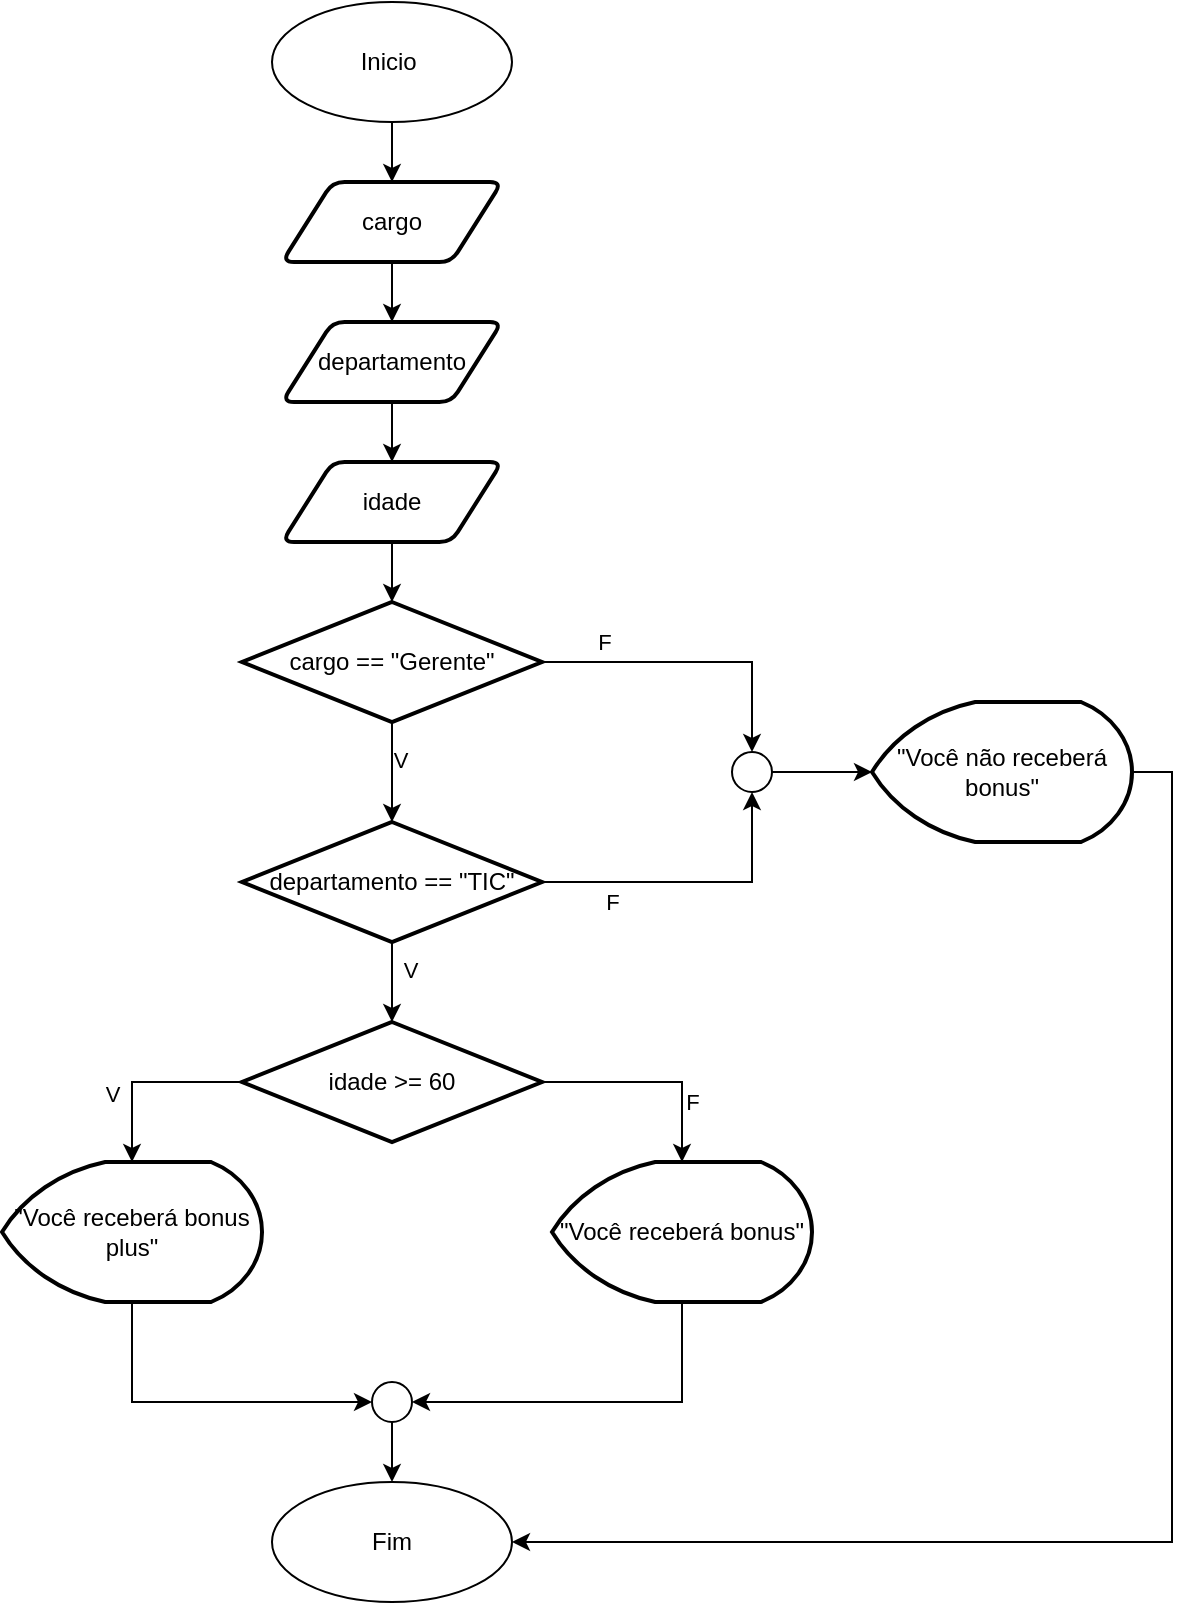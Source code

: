 <mxfile version="26.0.4">
  <diagram name="Página-1" id="mwAaLEIT6iA7-zL4VbdZ">
    <mxGraphModel dx="1987" dy="907" grid="1" gridSize="10" guides="1" tooltips="1" connect="1" arrows="1" fold="1" page="1" pageScale="1" pageWidth="827" pageHeight="1169" math="0" shadow="0">
      <root>
        <mxCell id="0" />
        <mxCell id="1" parent="0" />
        <mxCell id="BWEmrhBkmG2nC_ujIj8v-6" style="edgeStyle=orthogonalEdgeStyle;rounded=0;orthogonalLoop=1;jettySize=auto;html=1;exitX=0.5;exitY=1;exitDx=0;exitDy=0;entryX=0.5;entryY=0;entryDx=0;entryDy=0;" edge="1" parent="1" source="BWEmrhBkmG2nC_ujIj8v-1" target="BWEmrhBkmG2nC_ujIj8v-3">
          <mxGeometry relative="1" as="geometry" />
        </mxCell>
        <mxCell id="BWEmrhBkmG2nC_ujIj8v-1" value="Inicio&amp;nbsp;" style="ellipse;whiteSpace=wrap;html=1;" vertex="1" parent="1">
          <mxGeometry x="340" y="70" width="120" height="60" as="geometry" />
        </mxCell>
        <mxCell id="BWEmrhBkmG2nC_ujIj8v-2" value="Fim" style="ellipse;whiteSpace=wrap;html=1;" vertex="1" parent="1">
          <mxGeometry x="340" y="810" width="120" height="60" as="geometry" />
        </mxCell>
        <mxCell id="BWEmrhBkmG2nC_ujIj8v-7" style="edgeStyle=orthogonalEdgeStyle;rounded=0;orthogonalLoop=1;jettySize=auto;html=1;exitX=0.5;exitY=1;exitDx=0;exitDy=0;entryX=0.5;entryY=0;entryDx=0;entryDy=0;" edge="1" parent="1" source="BWEmrhBkmG2nC_ujIj8v-3" target="BWEmrhBkmG2nC_ujIj8v-4">
          <mxGeometry relative="1" as="geometry" />
        </mxCell>
        <mxCell id="BWEmrhBkmG2nC_ujIj8v-3" value="cargo" style="shape=parallelogram;html=1;strokeWidth=2;perimeter=parallelogramPerimeter;whiteSpace=wrap;rounded=1;arcSize=12;size=0.23;" vertex="1" parent="1">
          <mxGeometry x="345" y="160" width="110" height="40" as="geometry" />
        </mxCell>
        <mxCell id="BWEmrhBkmG2nC_ujIj8v-8" style="edgeStyle=orthogonalEdgeStyle;rounded=0;orthogonalLoop=1;jettySize=auto;html=1;exitX=0.5;exitY=1;exitDx=0;exitDy=0;entryX=0.5;entryY=0;entryDx=0;entryDy=0;" edge="1" parent="1" source="BWEmrhBkmG2nC_ujIj8v-4" target="BWEmrhBkmG2nC_ujIj8v-5">
          <mxGeometry relative="1" as="geometry" />
        </mxCell>
        <mxCell id="BWEmrhBkmG2nC_ujIj8v-4" value="departamento" style="shape=parallelogram;html=1;strokeWidth=2;perimeter=parallelogramPerimeter;whiteSpace=wrap;rounded=1;arcSize=12;size=0.23;" vertex="1" parent="1">
          <mxGeometry x="345" y="230" width="110" height="40" as="geometry" />
        </mxCell>
        <mxCell id="BWEmrhBkmG2nC_ujIj8v-5" value="idade" style="shape=parallelogram;html=1;strokeWidth=2;perimeter=parallelogramPerimeter;whiteSpace=wrap;rounded=1;arcSize=12;size=0.23;" vertex="1" parent="1">
          <mxGeometry x="345" y="300" width="110" height="40" as="geometry" />
        </mxCell>
        <mxCell id="BWEmrhBkmG2nC_ujIj8v-9" value="cargo == &quot;Gerente&quot;" style="strokeWidth=2;html=1;shape=mxgraph.flowchart.decision;whiteSpace=wrap;" vertex="1" parent="1">
          <mxGeometry x="325" y="370" width="150" height="60" as="geometry" />
        </mxCell>
        <mxCell id="BWEmrhBkmG2nC_ujIj8v-10" value="departamento == &quot;TIC&quot;" style="strokeWidth=2;html=1;shape=mxgraph.flowchart.decision;whiteSpace=wrap;" vertex="1" parent="1">
          <mxGeometry x="325" y="480" width="150" height="60" as="geometry" />
        </mxCell>
        <mxCell id="BWEmrhBkmG2nC_ujIj8v-11" style="edgeStyle=orthogonalEdgeStyle;rounded=0;orthogonalLoop=1;jettySize=auto;html=1;exitX=0.5;exitY=1;exitDx=0;exitDy=0;entryX=0.5;entryY=0;entryDx=0;entryDy=0;entryPerimeter=0;" edge="1" parent="1" source="BWEmrhBkmG2nC_ujIj8v-5" target="BWEmrhBkmG2nC_ujIj8v-9">
          <mxGeometry relative="1" as="geometry" />
        </mxCell>
        <mxCell id="BWEmrhBkmG2nC_ujIj8v-12" style="edgeStyle=orthogonalEdgeStyle;rounded=0;orthogonalLoop=1;jettySize=auto;html=1;exitX=0.5;exitY=1;exitDx=0;exitDy=0;exitPerimeter=0;entryX=0.5;entryY=0;entryDx=0;entryDy=0;entryPerimeter=0;" edge="1" parent="1" source="BWEmrhBkmG2nC_ujIj8v-9" target="BWEmrhBkmG2nC_ujIj8v-10">
          <mxGeometry relative="1" as="geometry" />
        </mxCell>
        <mxCell id="BWEmrhBkmG2nC_ujIj8v-13" value="V" style="edgeLabel;html=1;align=center;verticalAlign=middle;resizable=0;points=[];" vertex="1" connectable="0" parent="BWEmrhBkmG2nC_ujIj8v-12">
          <mxGeometry x="-0.267" y="4" relative="1" as="geometry">
            <mxPoint as="offset" />
          </mxGeometry>
        </mxCell>
        <mxCell id="BWEmrhBkmG2nC_ujIj8v-18" style="edgeStyle=orthogonalEdgeStyle;rounded=0;orthogonalLoop=1;jettySize=auto;html=1;exitX=1;exitY=0.5;exitDx=0;exitDy=0;exitPerimeter=0;entryX=1;entryY=0.5;entryDx=0;entryDy=0;" edge="1" parent="1" source="BWEmrhBkmG2nC_ujIj8v-14" target="BWEmrhBkmG2nC_ujIj8v-2">
          <mxGeometry relative="1" as="geometry" />
        </mxCell>
        <mxCell id="BWEmrhBkmG2nC_ujIj8v-14" value="&quot;Você não receberá bonus&quot;" style="strokeWidth=2;html=1;shape=mxgraph.flowchart.display;whiteSpace=wrap;" vertex="1" parent="1">
          <mxGeometry x="640" y="420" width="130" height="70" as="geometry" />
        </mxCell>
        <mxCell id="BWEmrhBkmG2nC_ujIj8v-16" style="edgeStyle=orthogonalEdgeStyle;rounded=0;orthogonalLoop=1;jettySize=auto;html=1;exitX=1;exitY=0.5;exitDx=0;exitDy=0;exitPerimeter=0;entryX=0.5;entryY=0;entryDx=0;entryDy=0;entryPerimeter=0;" edge="1" parent="1" source="BWEmrhBkmG2nC_ujIj8v-9" target="BWEmrhBkmG2nC_ujIj8v-29">
          <mxGeometry relative="1" as="geometry" />
        </mxCell>
        <mxCell id="BWEmrhBkmG2nC_ujIj8v-32" value="F" style="edgeLabel;html=1;align=center;verticalAlign=middle;resizable=0;points=[];" vertex="1" connectable="0" parent="BWEmrhBkmG2nC_ujIj8v-16">
          <mxGeometry x="-0.587" y="3" relative="1" as="geometry">
            <mxPoint y="-7" as="offset" />
          </mxGeometry>
        </mxCell>
        <mxCell id="BWEmrhBkmG2nC_ujIj8v-17" style="edgeStyle=orthogonalEdgeStyle;rounded=0;orthogonalLoop=1;jettySize=auto;html=1;exitX=1;exitY=0.5;exitDx=0;exitDy=0;exitPerimeter=0;entryX=0.5;entryY=1;entryDx=0;entryDy=0;entryPerimeter=0;" edge="1" parent="1" source="BWEmrhBkmG2nC_ujIj8v-10" target="BWEmrhBkmG2nC_ujIj8v-29">
          <mxGeometry relative="1" as="geometry" />
        </mxCell>
        <mxCell id="BWEmrhBkmG2nC_ujIj8v-33" value="F" style="edgeLabel;html=1;align=center;verticalAlign=middle;resizable=0;points=[];" vertex="1" connectable="0" parent="BWEmrhBkmG2nC_ujIj8v-17">
          <mxGeometry x="-0.533" y="3" relative="1" as="geometry">
            <mxPoint y="13" as="offset" />
          </mxGeometry>
        </mxCell>
        <mxCell id="BWEmrhBkmG2nC_ujIj8v-19" value="idade &amp;gt;= 60" style="strokeWidth=2;html=1;shape=mxgraph.flowchart.decision;whiteSpace=wrap;" vertex="1" parent="1">
          <mxGeometry x="325" y="580" width="150" height="60" as="geometry" />
        </mxCell>
        <mxCell id="BWEmrhBkmG2nC_ujIj8v-20" style="edgeStyle=orthogonalEdgeStyle;rounded=0;orthogonalLoop=1;jettySize=auto;html=1;exitX=0.5;exitY=1;exitDx=0;exitDy=0;exitPerimeter=0;entryX=0.5;entryY=0;entryDx=0;entryDy=0;entryPerimeter=0;" edge="1" parent="1" source="BWEmrhBkmG2nC_ujIj8v-10" target="BWEmrhBkmG2nC_ujIj8v-19">
          <mxGeometry relative="1" as="geometry" />
        </mxCell>
        <mxCell id="BWEmrhBkmG2nC_ujIj8v-21" value="V" style="edgeLabel;html=1;align=center;verticalAlign=middle;resizable=0;points=[];" vertex="1" connectable="0" parent="BWEmrhBkmG2nC_ujIj8v-20">
          <mxGeometry x="-0.3" y="9" relative="1" as="geometry">
            <mxPoint as="offset" />
          </mxGeometry>
        </mxCell>
        <mxCell id="BWEmrhBkmG2nC_ujIj8v-22" value="&quot;Você receberá bonus&quot;" style="strokeWidth=2;html=1;shape=mxgraph.flowchart.display;whiteSpace=wrap;" vertex="1" parent="1">
          <mxGeometry x="480" y="650" width="130" height="70" as="geometry" />
        </mxCell>
        <mxCell id="BWEmrhBkmG2nC_ujIj8v-23" value="&quot;Você receberá bonus&lt;div&gt;plus&quot;&lt;/div&gt;" style="strokeWidth=2;html=1;shape=mxgraph.flowchart.display;whiteSpace=wrap;" vertex="1" parent="1">
          <mxGeometry x="205" y="650" width="130" height="70" as="geometry" />
        </mxCell>
        <mxCell id="BWEmrhBkmG2nC_ujIj8v-24" style="edgeStyle=orthogonalEdgeStyle;rounded=0;orthogonalLoop=1;jettySize=auto;html=1;exitX=0;exitY=0.5;exitDx=0;exitDy=0;exitPerimeter=0;entryX=0.5;entryY=0;entryDx=0;entryDy=0;entryPerimeter=0;" edge="1" parent="1" source="BWEmrhBkmG2nC_ujIj8v-19" target="BWEmrhBkmG2nC_ujIj8v-23">
          <mxGeometry relative="1" as="geometry" />
        </mxCell>
        <mxCell id="BWEmrhBkmG2nC_ujIj8v-28" value="V" style="edgeLabel;html=1;align=center;verticalAlign=middle;resizable=0;points=[];" vertex="1" connectable="0" parent="BWEmrhBkmG2nC_ujIj8v-24">
          <mxGeometry x="0.284" y="-1" relative="1" as="geometry">
            <mxPoint x="-9" as="offset" />
          </mxGeometry>
        </mxCell>
        <mxCell id="BWEmrhBkmG2nC_ujIj8v-25" style="edgeStyle=orthogonalEdgeStyle;rounded=0;orthogonalLoop=1;jettySize=auto;html=1;exitX=1;exitY=0.5;exitDx=0;exitDy=0;exitPerimeter=0;entryX=0.5;entryY=0;entryDx=0;entryDy=0;entryPerimeter=0;" edge="1" parent="1" source="BWEmrhBkmG2nC_ujIj8v-19" target="BWEmrhBkmG2nC_ujIj8v-22">
          <mxGeometry relative="1" as="geometry" />
        </mxCell>
        <mxCell id="BWEmrhBkmG2nC_ujIj8v-27" value="F" style="edgeLabel;html=1;align=center;verticalAlign=middle;resizable=0;points=[];" vertex="1" connectable="0" parent="BWEmrhBkmG2nC_ujIj8v-25">
          <mxGeometry x="0.382" y="3" relative="1" as="geometry">
            <mxPoint x="2" y="4" as="offset" />
          </mxGeometry>
        </mxCell>
        <mxCell id="BWEmrhBkmG2nC_ujIj8v-29" value="" style="verticalLabelPosition=bottom;verticalAlign=top;html=1;shape=mxgraph.flowchart.on-page_reference;" vertex="1" parent="1">
          <mxGeometry x="570" y="445" width="20" height="20" as="geometry" />
        </mxCell>
        <mxCell id="BWEmrhBkmG2nC_ujIj8v-31" style="edgeStyle=orthogonalEdgeStyle;rounded=0;orthogonalLoop=1;jettySize=auto;html=1;exitX=1;exitY=0.5;exitDx=0;exitDy=0;exitPerimeter=0;entryX=0;entryY=0.5;entryDx=0;entryDy=0;entryPerimeter=0;" edge="1" parent="1" source="BWEmrhBkmG2nC_ujIj8v-29" target="BWEmrhBkmG2nC_ujIj8v-14">
          <mxGeometry relative="1" as="geometry" />
        </mxCell>
        <mxCell id="BWEmrhBkmG2nC_ujIj8v-39" style="edgeStyle=orthogonalEdgeStyle;rounded=0;orthogonalLoop=1;jettySize=auto;html=1;exitX=0.5;exitY=1;exitDx=0;exitDy=0;exitPerimeter=0;entryX=0.5;entryY=0;entryDx=0;entryDy=0;" edge="1" parent="1" source="BWEmrhBkmG2nC_ujIj8v-34" target="BWEmrhBkmG2nC_ujIj8v-2">
          <mxGeometry relative="1" as="geometry" />
        </mxCell>
        <mxCell id="BWEmrhBkmG2nC_ujIj8v-34" value="" style="verticalLabelPosition=bottom;verticalAlign=top;html=1;shape=mxgraph.flowchart.on-page_reference;" vertex="1" parent="1">
          <mxGeometry x="390" y="760" width="20" height="20" as="geometry" />
        </mxCell>
        <mxCell id="BWEmrhBkmG2nC_ujIj8v-35" style="edgeStyle=orthogonalEdgeStyle;rounded=0;orthogonalLoop=1;jettySize=auto;html=1;exitX=0.5;exitY=1;exitDx=0;exitDy=0;exitPerimeter=0;entryX=0;entryY=0.5;entryDx=0;entryDy=0;entryPerimeter=0;" edge="1" parent="1" source="BWEmrhBkmG2nC_ujIj8v-23" target="BWEmrhBkmG2nC_ujIj8v-34">
          <mxGeometry relative="1" as="geometry" />
        </mxCell>
        <mxCell id="BWEmrhBkmG2nC_ujIj8v-36" style="edgeStyle=orthogonalEdgeStyle;rounded=0;orthogonalLoop=1;jettySize=auto;html=1;exitX=0.5;exitY=1;exitDx=0;exitDy=0;exitPerimeter=0;entryX=1;entryY=0.5;entryDx=0;entryDy=0;entryPerimeter=0;" edge="1" parent="1" source="BWEmrhBkmG2nC_ujIj8v-22" target="BWEmrhBkmG2nC_ujIj8v-34">
          <mxGeometry relative="1" as="geometry" />
        </mxCell>
      </root>
    </mxGraphModel>
  </diagram>
</mxfile>

